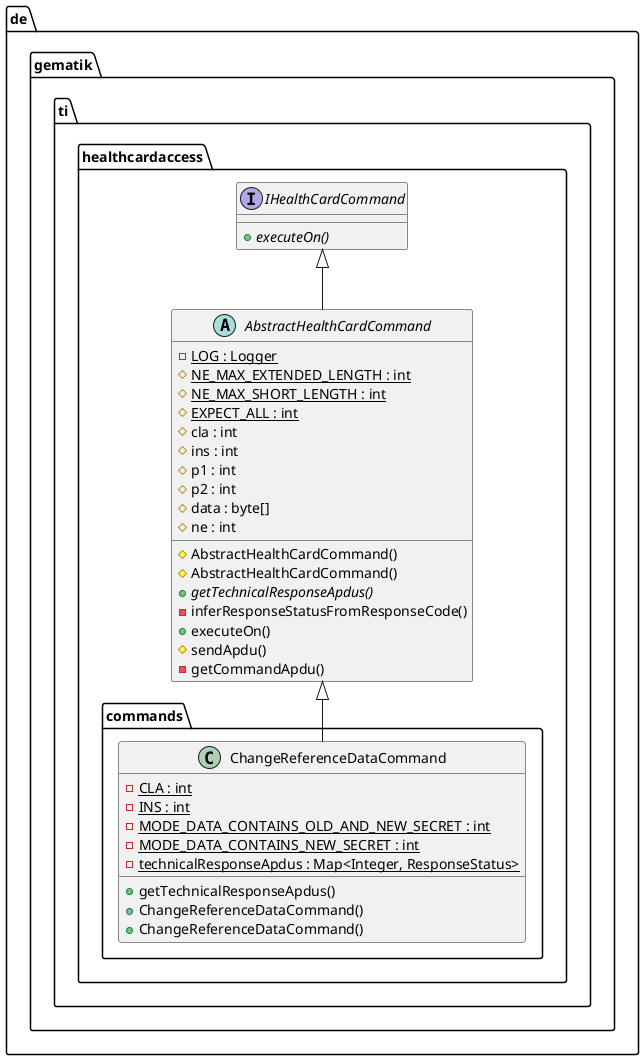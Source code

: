 @startuml

 package de.gematik.ti.healthcardaccess {
    interface IHealthCardCommand {
        {abstract} + executeOn()
    }
  }

 package de.gematik.ti.healthcardaccess {
    abstract class AbstractHealthCardCommand {
        {static} - LOG : Logger
        {static} # NE_MAX_EXTENDED_LENGTH : int
        {static} # NE_MAX_SHORT_LENGTH : int
        {static} # EXPECT_ALL : int
        # cla : int
        # ins : int
        # p1 : int
        # p2 : int
        # data : byte[]
        # ne : int
        # AbstractHealthCardCommand()
        # AbstractHealthCardCommand()
        {abstract} + getTechnicalResponseApdus()
        - inferResponseStatusFromResponseCode()
        + executeOn()
        # sendApdu()
        - getCommandApdu()
    }
  }

 package de.gematik.ti.healthcardaccess {
     package de.gematik.ti.healthcardaccess.commands {
       class ChangeReferenceDataCommand {
           {static} - CLA : int
           {static} - INS : int
           {static} - MODE_DATA_CONTAINS_OLD_AND_NEW_SECRET : int
           {static} - MODE_DATA_CONTAINS_NEW_SECRET : int
           {static} - technicalResponseApdus : Map<Integer, ResponseStatus>
           + getTechnicalResponseApdus()
           + ChangeReferenceDataCommand()
           + ChangeReferenceDataCommand()
       }
     }
   }

  AbstractHealthCardCommand -up-|> IHealthCardCommand
  ChangeReferenceDataCommand -up-|> AbstractHealthCardCommand

@enduml